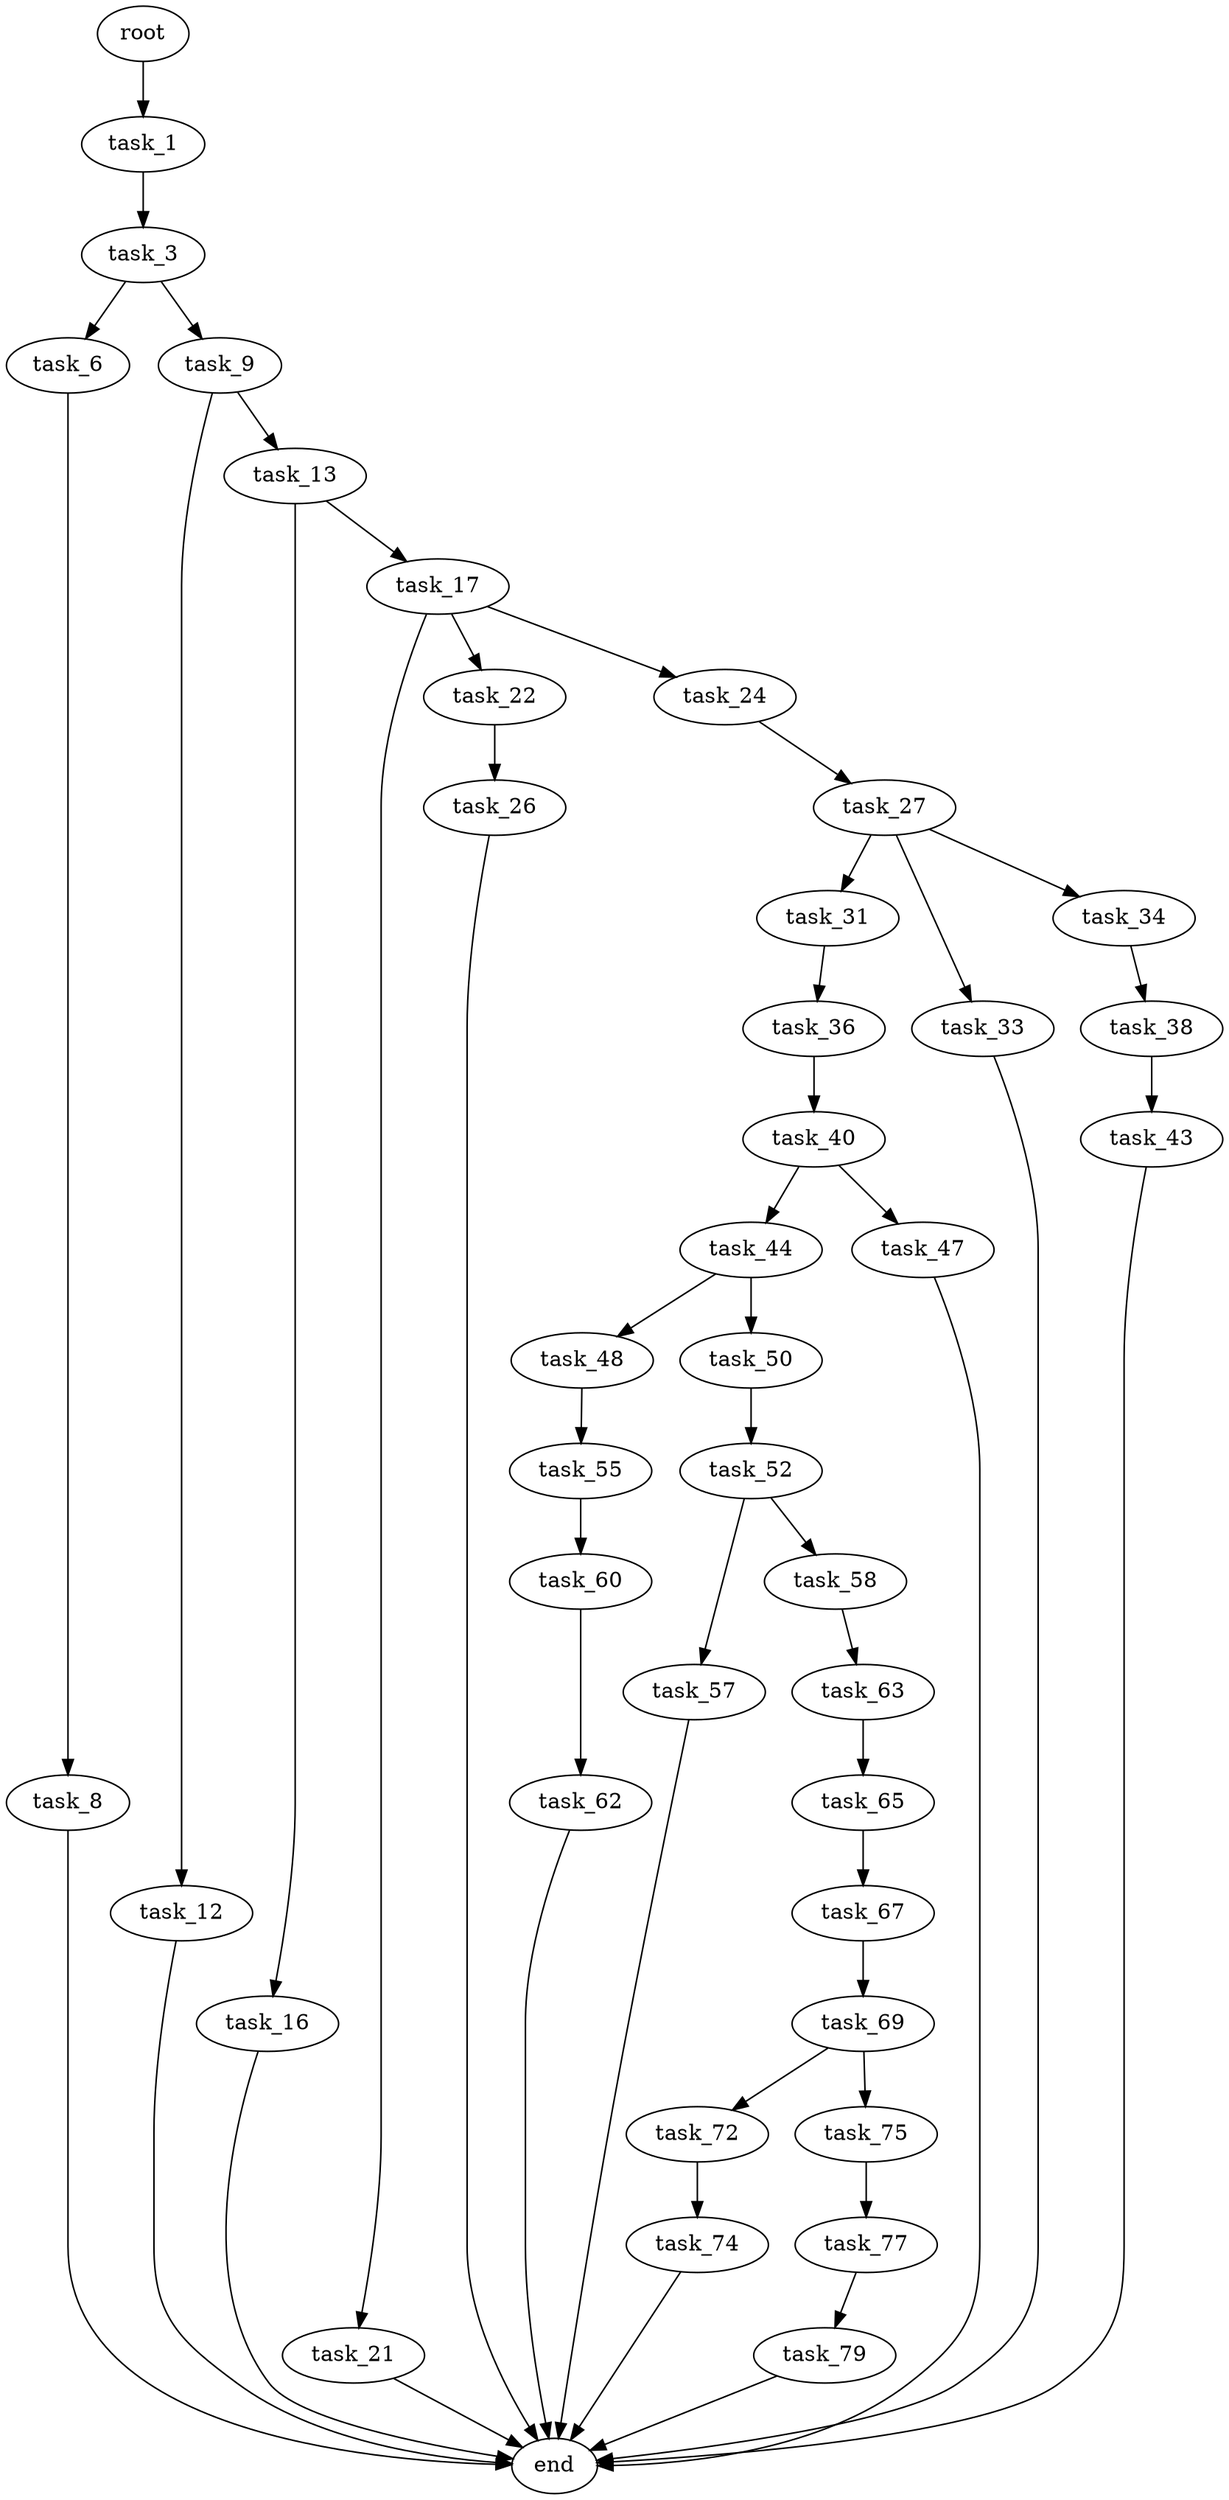 digraph G {
  root [size="0.000000"];
  task_1 [size="302261567348.000000"];
  task_3 [size="968943303.000000"];
  task_6 [size="32047635860.000000"];
  task_9 [size="213391595350.000000"];
  task_8 [size="231928233984.000000"];
  end [size="0.000000"];
  task_12 [size="8850624326.000000"];
  task_13 [size="9011687284.000000"];
  task_16 [size="368293445632.000000"];
  task_17 [size="549755813888.000000"];
  task_21 [size="13198694701.000000"];
  task_22 [size="134217728000.000000"];
  task_24 [size="231928233984.000000"];
  task_26 [size="253927520617.000000"];
  task_27 [size="106066660332.000000"];
  task_31 [size="135501150781.000000"];
  task_33 [size="549755813888.000000"];
  task_34 [size="669550931237.000000"];
  task_36 [size="3528221997.000000"];
  task_38 [size="1104373324.000000"];
  task_40 [size="549755813888.000000"];
  task_43 [size="834239916432.000000"];
  task_44 [size="276294923476.000000"];
  task_47 [size="11228319689.000000"];
  task_48 [size="39797283559.000000"];
  task_50 [size="3432742678.000000"];
  task_55 [size="11781322060.000000"];
  task_52 [size="8988319173.000000"];
  task_57 [size="1790416722.000000"];
  task_58 [size="15991754612.000000"];
  task_60 [size="289768574145.000000"];
  task_63 [size="549755813888.000000"];
  task_62 [size="549755813888.000000"];
  task_65 [size="549755813888.000000"];
  task_67 [size="68719476736.000000"];
  task_69 [size="134217728000.000000"];
  task_72 [size="13951372782.000000"];
  task_75 [size="169910940341.000000"];
  task_74 [size="13623835669.000000"];
  task_77 [size="9244962809.000000"];
  task_79 [size="18636496577.000000"];

  root -> task_1 [size="1.000000"];
  task_1 -> task_3 [size="536870912.000000"];
  task_3 -> task_6 [size="33554432.000000"];
  task_3 -> task_9 [size="33554432.000000"];
  task_6 -> task_8 [size="679477248.000000"];
  task_9 -> task_12 [size="301989888.000000"];
  task_9 -> task_13 [size="301989888.000000"];
  task_8 -> end [size="1.000000"];
  task_12 -> end [size="1.000000"];
  task_13 -> task_16 [size="838860800.000000"];
  task_13 -> task_17 [size="838860800.000000"];
  task_16 -> end [size="1.000000"];
  task_17 -> task_21 [size="536870912.000000"];
  task_17 -> task_22 [size="536870912.000000"];
  task_17 -> task_24 [size="536870912.000000"];
  task_21 -> end [size="1.000000"];
  task_22 -> task_26 [size="209715200.000000"];
  task_24 -> task_27 [size="301989888.000000"];
  task_26 -> end [size="1.000000"];
  task_27 -> task_31 [size="209715200.000000"];
  task_27 -> task_33 [size="209715200.000000"];
  task_27 -> task_34 [size="209715200.000000"];
  task_31 -> task_36 [size="411041792.000000"];
  task_33 -> end [size="1.000000"];
  task_34 -> task_38 [size="838860800.000000"];
  task_36 -> task_40 [size="75497472.000000"];
  task_38 -> task_43 [size="134217728.000000"];
  task_40 -> task_44 [size="536870912.000000"];
  task_40 -> task_47 [size="536870912.000000"];
  task_43 -> end [size="1.000000"];
  task_44 -> task_48 [size="209715200.000000"];
  task_44 -> task_50 [size="209715200.000000"];
  task_47 -> end [size="1.000000"];
  task_48 -> task_55 [size="838860800.000000"];
  task_50 -> task_52 [size="209715200.000000"];
  task_55 -> task_60 [size="536870912.000000"];
  task_52 -> task_57 [size="411041792.000000"];
  task_52 -> task_58 [size="411041792.000000"];
  task_57 -> end [size="1.000000"];
  task_58 -> task_63 [size="301989888.000000"];
  task_60 -> task_62 [size="301989888.000000"];
  task_63 -> task_65 [size="536870912.000000"];
  task_62 -> end [size="1.000000"];
  task_65 -> task_67 [size="536870912.000000"];
  task_67 -> task_69 [size="134217728.000000"];
  task_69 -> task_72 [size="209715200.000000"];
  task_69 -> task_75 [size="209715200.000000"];
  task_72 -> task_74 [size="536870912.000000"];
  task_75 -> task_77 [size="209715200.000000"];
  task_74 -> end [size="1.000000"];
  task_77 -> task_79 [size="838860800.000000"];
  task_79 -> end [size="1.000000"];
}

